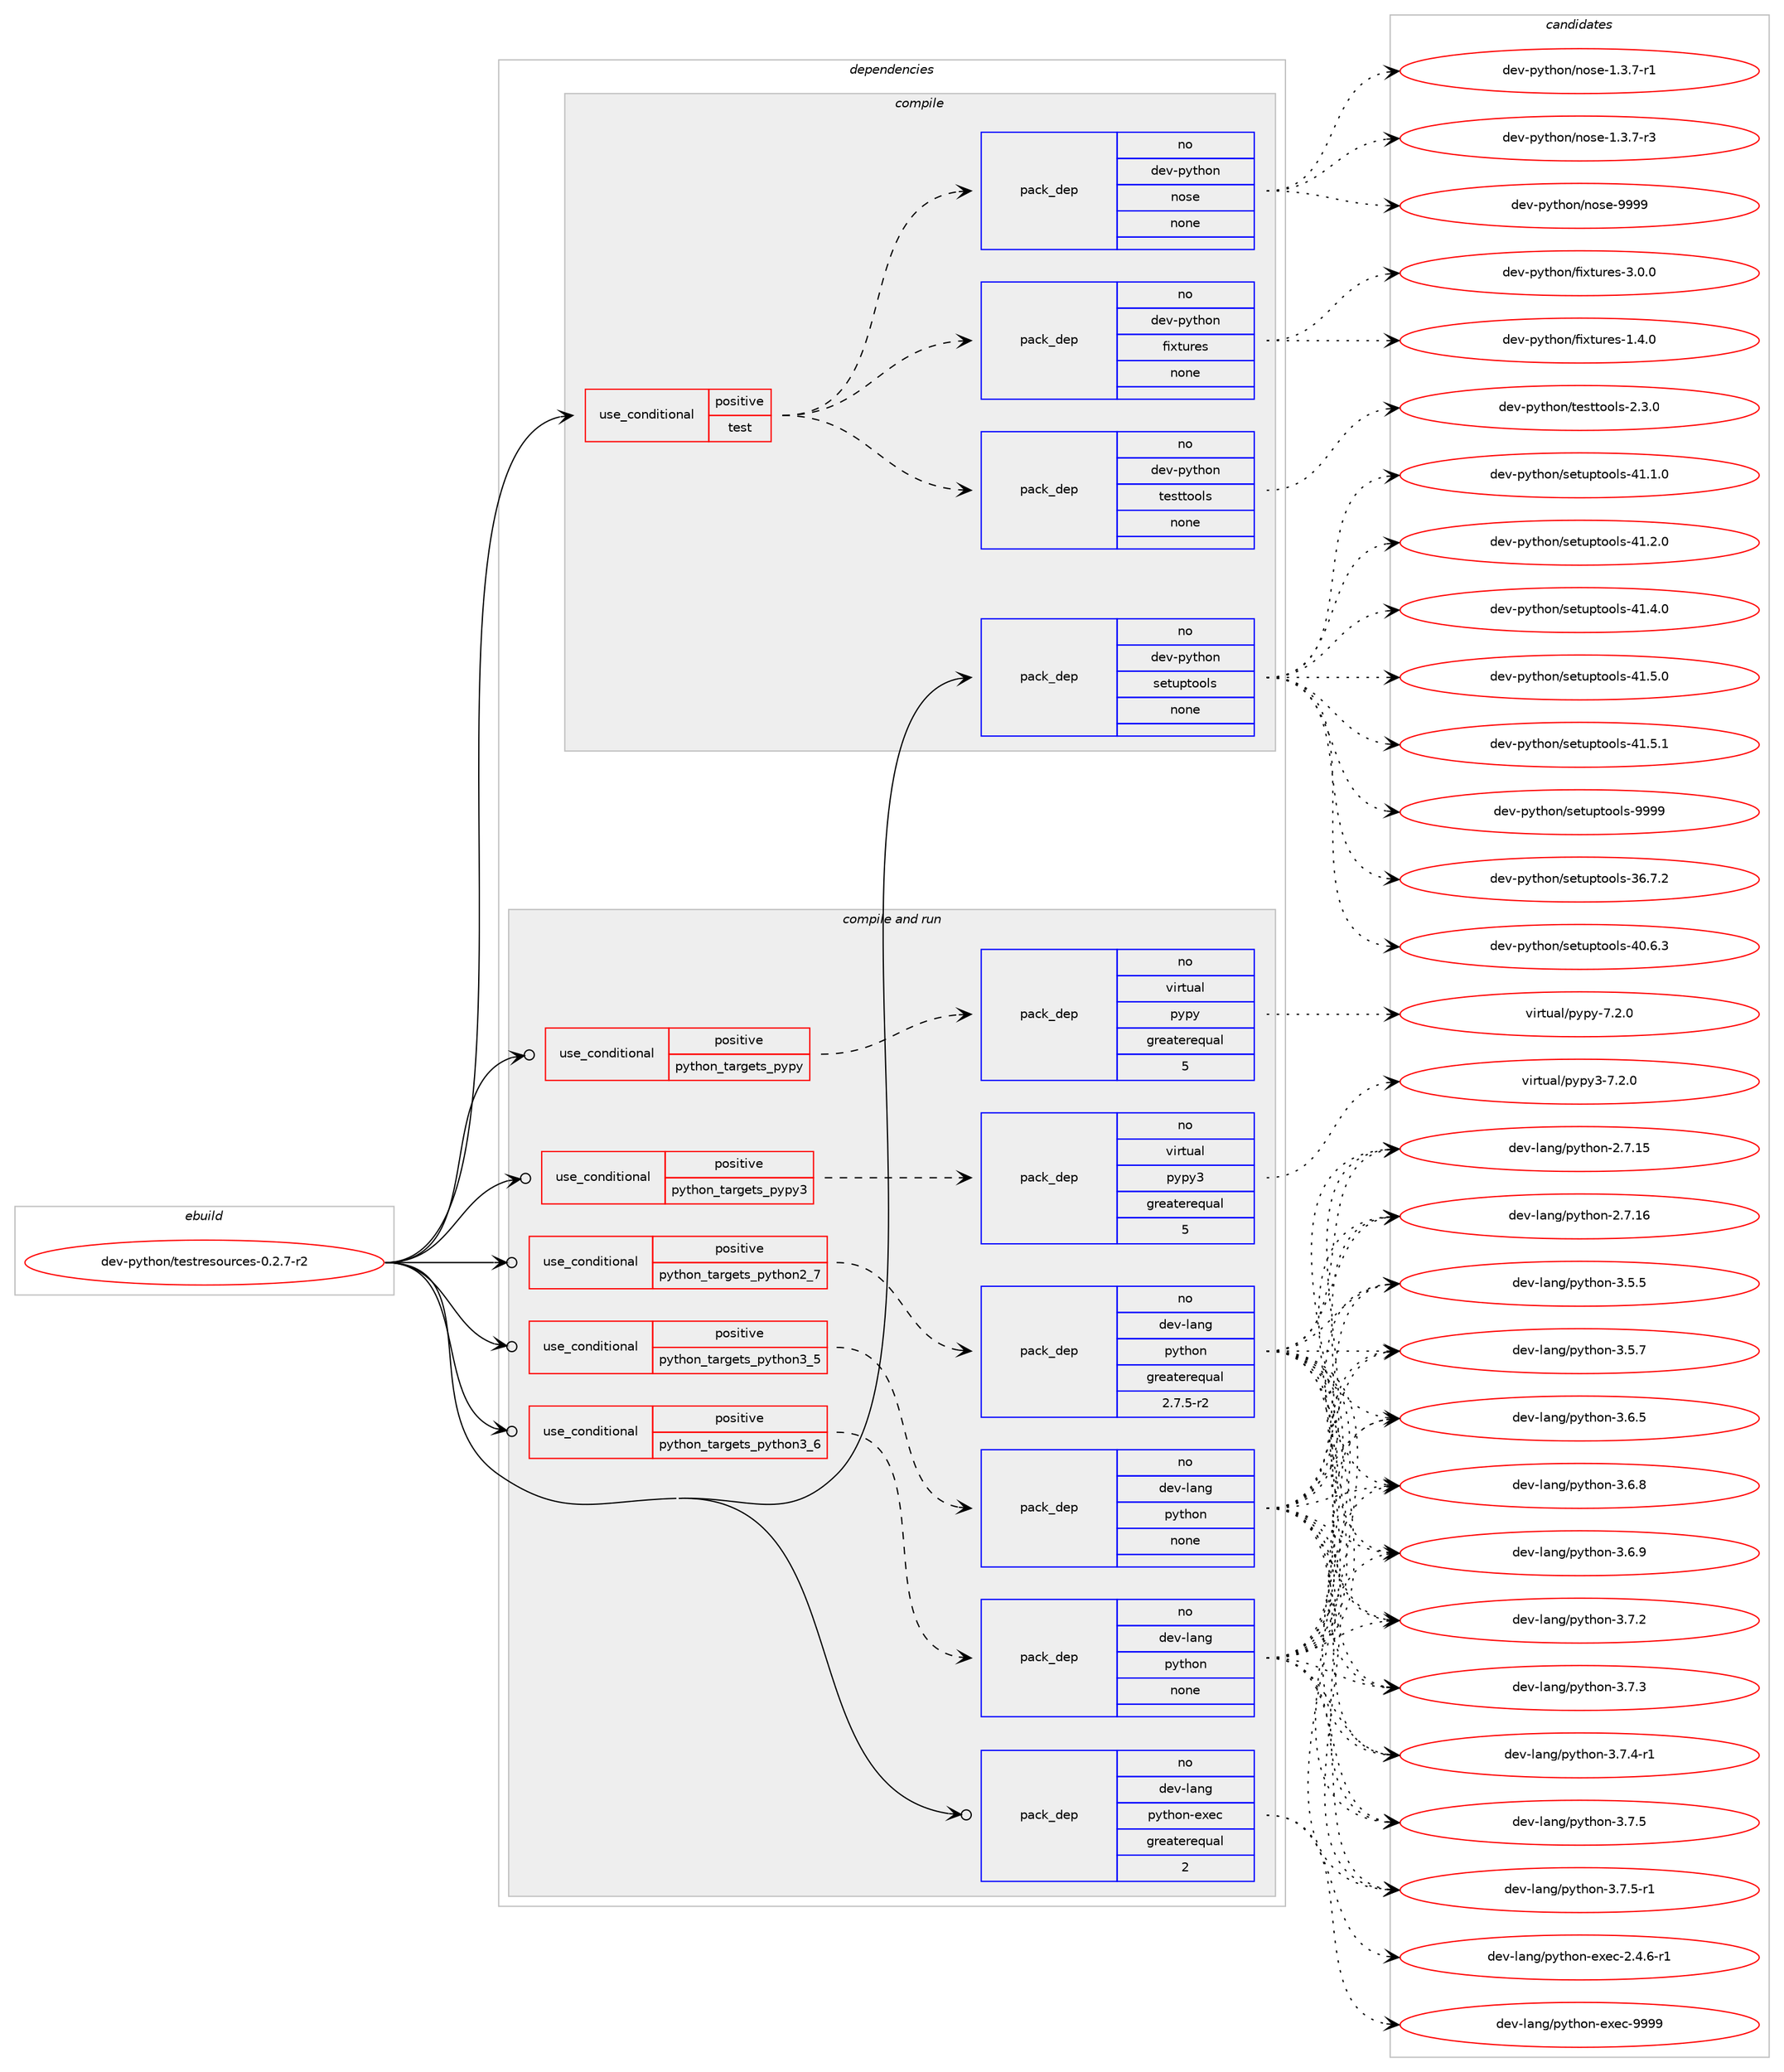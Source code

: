 digraph prolog {

# *************
# Graph options
# *************

newrank=true;
concentrate=true;
compound=true;
graph [rankdir=LR,fontname=Helvetica,fontsize=10,ranksep=1.5];#, ranksep=2.5, nodesep=0.2];
edge  [arrowhead=vee];
node  [fontname=Helvetica,fontsize=10];

# **********
# The ebuild
# **********

subgraph cluster_leftcol {
color=gray;
rank=same;
label=<<i>ebuild</i>>;
id [label="dev-python/testresources-0.2.7-r2", color=red, width=4, href="../dev-python/testresources-0.2.7-r2.svg"];
}

# ****************
# The dependencies
# ****************

subgraph cluster_midcol {
color=gray;
label=<<i>dependencies</i>>;
subgraph cluster_compile {
fillcolor="#eeeeee";
style=filled;
label=<<i>compile</i>>;
subgraph cond150408 {
dependency640562 [label=<<TABLE BORDER="0" CELLBORDER="1" CELLSPACING="0" CELLPADDING="4"><TR><TD ROWSPAN="3" CELLPADDING="10">use_conditional</TD></TR><TR><TD>positive</TD></TR><TR><TD>test</TD></TR></TABLE>>, shape=none, color=red];
subgraph pack478272 {
dependency640563 [label=<<TABLE BORDER="0" CELLBORDER="1" CELLSPACING="0" CELLPADDING="4" WIDTH="220"><TR><TD ROWSPAN="6" CELLPADDING="30">pack_dep</TD></TR><TR><TD WIDTH="110">no</TD></TR><TR><TD>dev-python</TD></TR><TR><TD>nose</TD></TR><TR><TD>none</TD></TR><TR><TD></TD></TR></TABLE>>, shape=none, color=blue];
}
dependency640562:e -> dependency640563:w [weight=20,style="dashed",arrowhead="vee"];
subgraph pack478273 {
dependency640564 [label=<<TABLE BORDER="0" CELLBORDER="1" CELLSPACING="0" CELLPADDING="4" WIDTH="220"><TR><TD ROWSPAN="6" CELLPADDING="30">pack_dep</TD></TR><TR><TD WIDTH="110">no</TD></TR><TR><TD>dev-python</TD></TR><TR><TD>testtools</TD></TR><TR><TD>none</TD></TR><TR><TD></TD></TR></TABLE>>, shape=none, color=blue];
}
dependency640562:e -> dependency640564:w [weight=20,style="dashed",arrowhead="vee"];
subgraph pack478274 {
dependency640565 [label=<<TABLE BORDER="0" CELLBORDER="1" CELLSPACING="0" CELLPADDING="4" WIDTH="220"><TR><TD ROWSPAN="6" CELLPADDING="30">pack_dep</TD></TR><TR><TD WIDTH="110">no</TD></TR><TR><TD>dev-python</TD></TR><TR><TD>fixtures</TD></TR><TR><TD>none</TD></TR><TR><TD></TD></TR></TABLE>>, shape=none, color=blue];
}
dependency640562:e -> dependency640565:w [weight=20,style="dashed",arrowhead="vee"];
}
id:e -> dependency640562:w [weight=20,style="solid",arrowhead="vee"];
subgraph pack478275 {
dependency640566 [label=<<TABLE BORDER="0" CELLBORDER="1" CELLSPACING="0" CELLPADDING="4" WIDTH="220"><TR><TD ROWSPAN="6" CELLPADDING="30">pack_dep</TD></TR><TR><TD WIDTH="110">no</TD></TR><TR><TD>dev-python</TD></TR><TR><TD>setuptools</TD></TR><TR><TD>none</TD></TR><TR><TD></TD></TR></TABLE>>, shape=none, color=blue];
}
id:e -> dependency640566:w [weight=20,style="solid",arrowhead="vee"];
}
subgraph cluster_compileandrun {
fillcolor="#eeeeee";
style=filled;
label=<<i>compile and run</i>>;
subgraph cond150409 {
dependency640567 [label=<<TABLE BORDER="0" CELLBORDER="1" CELLSPACING="0" CELLPADDING="4"><TR><TD ROWSPAN="3" CELLPADDING="10">use_conditional</TD></TR><TR><TD>positive</TD></TR><TR><TD>python_targets_pypy</TD></TR></TABLE>>, shape=none, color=red];
subgraph pack478276 {
dependency640568 [label=<<TABLE BORDER="0" CELLBORDER="1" CELLSPACING="0" CELLPADDING="4" WIDTH="220"><TR><TD ROWSPAN="6" CELLPADDING="30">pack_dep</TD></TR><TR><TD WIDTH="110">no</TD></TR><TR><TD>virtual</TD></TR><TR><TD>pypy</TD></TR><TR><TD>greaterequal</TD></TR><TR><TD>5</TD></TR></TABLE>>, shape=none, color=blue];
}
dependency640567:e -> dependency640568:w [weight=20,style="dashed",arrowhead="vee"];
}
id:e -> dependency640567:w [weight=20,style="solid",arrowhead="odotvee"];
subgraph cond150410 {
dependency640569 [label=<<TABLE BORDER="0" CELLBORDER="1" CELLSPACING="0" CELLPADDING="4"><TR><TD ROWSPAN="3" CELLPADDING="10">use_conditional</TD></TR><TR><TD>positive</TD></TR><TR><TD>python_targets_pypy3</TD></TR></TABLE>>, shape=none, color=red];
subgraph pack478277 {
dependency640570 [label=<<TABLE BORDER="0" CELLBORDER="1" CELLSPACING="0" CELLPADDING="4" WIDTH="220"><TR><TD ROWSPAN="6" CELLPADDING="30">pack_dep</TD></TR><TR><TD WIDTH="110">no</TD></TR><TR><TD>virtual</TD></TR><TR><TD>pypy3</TD></TR><TR><TD>greaterequal</TD></TR><TR><TD>5</TD></TR></TABLE>>, shape=none, color=blue];
}
dependency640569:e -> dependency640570:w [weight=20,style="dashed",arrowhead="vee"];
}
id:e -> dependency640569:w [weight=20,style="solid",arrowhead="odotvee"];
subgraph cond150411 {
dependency640571 [label=<<TABLE BORDER="0" CELLBORDER="1" CELLSPACING="0" CELLPADDING="4"><TR><TD ROWSPAN="3" CELLPADDING="10">use_conditional</TD></TR><TR><TD>positive</TD></TR><TR><TD>python_targets_python2_7</TD></TR></TABLE>>, shape=none, color=red];
subgraph pack478278 {
dependency640572 [label=<<TABLE BORDER="0" CELLBORDER="1" CELLSPACING="0" CELLPADDING="4" WIDTH="220"><TR><TD ROWSPAN="6" CELLPADDING="30">pack_dep</TD></TR><TR><TD WIDTH="110">no</TD></TR><TR><TD>dev-lang</TD></TR><TR><TD>python</TD></TR><TR><TD>greaterequal</TD></TR><TR><TD>2.7.5-r2</TD></TR></TABLE>>, shape=none, color=blue];
}
dependency640571:e -> dependency640572:w [weight=20,style="dashed",arrowhead="vee"];
}
id:e -> dependency640571:w [weight=20,style="solid",arrowhead="odotvee"];
subgraph cond150412 {
dependency640573 [label=<<TABLE BORDER="0" CELLBORDER="1" CELLSPACING="0" CELLPADDING="4"><TR><TD ROWSPAN="3" CELLPADDING="10">use_conditional</TD></TR><TR><TD>positive</TD></TR><TR><TD>python_targets_python3_5</TD></TR></TABLE>>, shape=none, color=red];
subgraph pack478279 {
dependency640574 [label=<<TABLE BORDER="0" CELLBORDER="1" CELLSPACING="0" CELLPADDING="4" WIDTH="220"><TR><TD ROWSPAN="6" CELLPADDING="30">pack_dep</TD></TR><TR><TD WIDTH="110">no</TD></TR><TR><TD>dev-lang</TD></TR><TR><TD>python</TD></TR><TR><TD>none</TD></TR><TR><TD></TD></TR></TABLE>>, shape=none, color=blue];
}
dependency640573:e -> dependency640574:w [weight=20,style="dashed",arrowhead="vee"];
}
id:e -> dependency640573:w [weight=20,style="solid",arrowhead="odotvee"];
subgraph cond150413 {
dependency640575 [label=<<TABLE BORDER="0" CELLBORDER="1" CELLSPACING="0" CELLPADDING="4"><TR><TD ROWSPAN="3" CELLPADDING="10">use_conditional</TD></TR><TR><TD>positive</TD></TR><TR><TD>python_targets_python3_6</TD></TR></TABLE>>, shape=none, color=red];
subgraph pack478280 {
dependency640576 [label=<<TABLE BORDER="0" CELLBORDER="1" CELLSPACING="0" CELLPADDING="4" WIDTH="220"><TR><TD ROWSPAN="6" CELLPADDING="30">pack_dep</TD></TR><TR><TD WIDTH="110">no</TD></TR><TR><TD>dev-lang</TD></TR><TR><TD>python</TD></TR><TR><TD>none</TD></TR><TR><TD></TD></TR></TABLE>>, shape=none, color=blue];
}
dependency640575:e -> dependency640576:w [weight=20,style="dashed",arrowhead="vee"];
}
id:e -> dependency640575:w [weight=20,style="solid",arrowhead="odotvee"];
subgraph pack478281 {
dependency640577 [label=<<TABLE BORDER="0" CELLBORDER="1" CELLSPACING="0" CELLPADDING="4" WIDTH="220"><TR><TD ROWSPAN="6" CELLPADDING="30">pack_dep</TD></TR><TR><TD WIDTH="110">no</TD></TR><TR><TD>dev-lang</TD></TR><TR><TD>python-exec</TD></TR><TR><TD>greaterequal</TD></TR><TR><TD>2</TD></TR></TABLE>>, shape=none, color=blue];
}
id:e -> dependency640577:w [weight=20,style="solid",arrowhead="odotvee"];
}
subgraph cluster_run {
fillcolor="#eeeeee";
style=filled;
label=<<i>run</i>>;
}
}

# **************
# The candidates
# **************

subgraph cluster_choices {
rank=same;
color=gray;
label=<<i>candidates</i>>;

subgraph choice478272 {
color=black;
nodesep=1;
choice10010111845112121116104111110471101111151014549465146554511449 [label="dev-python/nose-1.3.7-r1", color=red, width=4,href="../dev-python/nose-1.3.7-r1.svg"];
choice10010111845112121116104111110471101111151014549465146554511451 [label="dev-python/nose-1.3.7-r3", color=red, width=4,href="../dev-python/nose-1.3.7-r3.svg"];
choice10010111845112121116104111110471101111151014557575757 [label="dev-python/nose-9999", color=red, width=4,href="../dev-python/nose-9999.svg"];
dependency640563:e -> choice10010111845112121116104111110471101111151014549465146554511449:w [style=dotted,weight="100"];
dependency640563:e -> choice10010111845112121116104111110471101111151014549465146554511451:w [style=dotted,weight="100"];
dependency640563:e -> choice10010111845112121116104111110471101111151014557575757:w [style=dotted,weight="100"];
}
subgraph choice478273 {
color=black;
nodesep=1;
choice1001011184511212111610411111047116101115116116111111108115455046514648 [label="dev-python/testtools-2.3.0", color=red, width=4,href="../dev-python/testtools-2.3.0.svg"];
dependency640564:e -> choice1001011184511212111610411111047116101115116116111111108115455046514648:w [style=dotted,weight="100"];
}
subgraph choice478274 {
color=black;
nodesep=1;
choice1001011184511212111610411111047102105120116117114101115454946524648 [label="dev-python/fixtures-1.4.0", color=red, width=4,href="../dev-python/fixtures-1.4.0.svg"];
choice1001011184511212111610411111047102105120116117114101115455146484648 [label="dev-python/fixtures-3.0.0", color=red, width=4,href="../dev-python/fixtures-3.0.0.svg"];
dependency640565:e -> choice1001011184511212111610411111047102105120116117114101115454946524648:w [style=dotted,weight="100"];
dependency640565:e -> choice1001011184511212111610411111047102105120116117114101115455146484648:w [style=dotted,weight="100"];
}
subgraph choice478275 {
color=black;
nodesep=1;
choice100101118451121211161041111104711510111611711211611111110811545515446554650 [label="dev-python/setuptools-36.7.2", color=red, width=4,href="../dev-python/setuptools-36.7.2.svg"];
choice100101118451121211161041111104711510111611711211611111110811545524846544651 [label="dev-python/setuptools-40.6.3", color=red, width=4,href="../dev-python/setuptools-40.6.3.svg"];
choice100101118451121211161041111104711510111611711211611111110811545524946494648 [label="dev-python/setuptools-41.1.0", color=red, width=4,href="../dev-python/setuptools-41.1.0.svg"];
choice100101118451121211161041111104711510111611711211611111110811545524946504648 [label="dev-python/setuptools-41.2.0", color=red, width=4,href="../dev-python/setuptools-41.2.0.svg"];
choice100101118451121211161041111104711510111611711211611111110811545524946524648 [label="dev-python/setuptools-41.4.0", color=red, width=4,href="../dev-python/setuptools-41.4.0.svg"];
choice100101118451121211161041111104711510111611711211611111110811545524946534648 [label="dev-python/setuptools-41.5.0", color=red, width=4,href="../dev-python/setuptools-41.5.0.svg"];
choice100101118451121211161041111104711510111611711211611111110811545524946534649 [label="dev-python/setuptools-41.5.1", color=red, width=4,href="../dev-python/setuptools-41.5.1.svg"];
choice10010111845112121116104111110471151011161171121161111111081154557575757 [label="dev-python/setuptools-9999", color=red, width=4,href="../dev-python/setuptools-9999.svg"];
dependency640566:e -> choice100101118451121211161041111104711510111611711211611111110811545515446554650:w [style=dotted,weight="100"];
dependency640566:e -> choice100101118451121211161041111104711510111611711211611111110811545524846544651:w [style=dotted,weight="100"];
dependency640566:e -> choice100101118451121211161041111104711510111611711211611111110811545524946494648:w [style=dotted,weight="100"];
dependency640566:e -> choice100101118451121211161041111104711510111611711211611111110811545524946504648:w [style=dotted,weight="100"];
dependency640566:e -> choice100101118451121211161041111104711510111611711211611111110811545524946524648:w [style=dotted,weight="100"];
dependency640566:e -> choice100101118451121211161041111104711510111611711211611111110811545524946534648:w [style=dotted,weight="100"];
dependency640566:e -> choice100101118451121211161041111104711510111611711211611111110811545524946534649:w [style=dotted,weight="100"];
dependency640566:e -> choice10010111845112121116104111110471151011161171121161111111081154557575757:w [style=dotted,weight="100"];
}
subgraph choice478276 {
color=black;
nodesep=1;
choice1181051141161179710847112121112121455546504648 [label="virtual/pypy-7.2.0", color=red, width=4,href="../virtual/pypy-7.2.0.svg"];
dependency640568:e -> choice1181051141161179710847112121112121455546504648:w [style=dotted,weight="100"];
}
subgraph choice478277 {
color=black;
nodesep=1;
choice118105114116117971084711212111212151455546504648 [label="virtual/pypy3-7.2.0", color=red, width=4,href="../virtual/pypy3-7.2.0.svg"];
dependency640570:e -> choice118105114116117971084711212111212151455546504648:w [style=dotted,weight="100"];
}
subgraph choice478278 {
color=black;
nodesep=1;
choice10010111845108971101034711212111610411111045504655464953 [label="dev-lang/python-2.7.15", color=red, width=4,href="../dev-lang/python-2.7.15.svg"];
choice10010111845108971101034711212111610411111045504655464954 [label="dev-lang/python-2.7.16", color=red, width=4,href="../dev-lang/python-2.7.16.svg"];
choice100101118451089711010347112121116104111110455146534653 [label="dev-lang/python-3.5.5", color=red, width=4,href="../dev-lang/python-3.5.5.svg"];
choice100101118451089711010347112121116104111110455146534655 [label="dev-lang/python-3.5.7", color=red, width=4,href="../dev-lang/python-3.5.7.svg"];
choice100101118451089711010347112121116104111110455146544653 [label="dev-lang/python-3.6.5", color=red, width=4,href="../dev-lang/python-3.6.5.svg"];
choice100101118451089711010347112121116104111110455146544656 [label="dev-lang/python-3.6.8", color=red, width=4,href="../dev-lang/python-3.6.8.svg"];
choice100101118451089711010347112121116104111110455146544657 [label="dev-lang/python-3.6.9", color=red, width=4,href="../dev-lang/python-3.6.9.svg"];
choice100101118451089711010347112121116104111110455146554650 [label="dev-lang/python-3.7.2", color=red, width=4,href="../dev-lang/python-3.7.2.svg"];
choice100101118451089711010347112121116104111110455146554651 [label="dev-lang/python-3.7.3", color=red, width=4,href="../dev-lang/python-3.7.3.svg"];
choice1001011184510897110103471121211161041111104551465546524511449 [label="dev-lang/python-3.7.4-r1", color=red, width=4,href="../dev-lang/python-3.7.4-r1.svg"];
choice100101118451089711010347112121116104111110455146554653 [label="dev-lang/python-3.7.5", color=red, width=4,href="../dev-lang/python-3.7.5.svg"];
choice1001011184510897110103471121211161041111104551465546534511449 [label="dev-lang/python-3.7.5-r1", color=red, width=4,href="../dev-lang/python-3.7.5-r1.svg"];
dependency640572:e -> choice10010111845108971101034711212111610411111045504655464953:w [style=dotted,weight="100"];
dependency640572:e -> choice10010111845108971101034711212111610411111045504655464954:w [style=dotted,weight="100"];
dependency640572:e -> choice100101118451089711010347112121116104111110455146534653:w [style=dotted,weight="100"];
dependency640572:e -> choice100101118451089711010347112121116104111110455146534655:w [style=dotted,weight="100"];
dependency640572:e -> choice100101118451089711010347112121116104111110455146544653:w [style=dotted,weight="100"];
dependency640572:e -> choice100101118451089711010347112121116104111110455146544656:w [style=dotted,weight="100"];
dependency640572:e -> choice100101118451089711010347112121116104111110455146544657:w [style=dotted,weight="100"];
dependency640572:e -> choice100101118451089711010347112121116104111110455146554650:w [style=dotted,weight="100"];
dependency640572:e -> choice100101118451089711010347112121116104111110455146554651:w [style=dotted,weight="100"];
dependency640572:e -> choice1001011184510897110103471121211161041111104551465546524511449:w [style=dotted,weight="100"];
dependency640572:e -> choice100101118451089711010347112121116104111110455146554653:w [style=dotted,weight="100"];
dependency640572:e -> choice1001011184510897110103471121211161041111104551465546534511449:w [style=dotted,weight="100"];
}
subgraph choice478279 {
color=black;
nodesep=1;
choice10010111845108971101034711212111610411111045504655464953 [label="dev-lang/python-2.7.15", color=red, width=4,href="../dev-lang/python-2.7.15.svg"];
choice10010111845108971101034711212111610411111045504655464954 [label="dev-lang/python-2.7.16", color=red, width=4,href="../dev-lang/python-2.7.16.svg"];
choice100101118451089711010347112121116104111110455146534653 [label="dev-lang/python-3.5.5", color=red, width=4,href="../dev-lang/python-3.5.5.svg"];
choice100101118451089711010347112121116104111110455146534655 [label="dev-lang/python-3.5.7", color=red, width=4,href="../dev-lang/python-3.5.7.svg"];
choice100101118451089711010347112121116104111110455146544653 [label="dev-lang/python-3.6.5", color=red, width=4,href="../dev-lang/python-3.6.5.svg"];
choice100101118451089711010347112121116104111110455146544656 [label="dev-lang/python-3.6.8", color=red, width=4,href="../dev-lang/python-3.6.8.svg"];
choice100101118451089711010347112121116104111110455146544657 [label="dev-lang/python-3.6.9", color=red, width=4,href="../dev-lang/python-3.6.9.svg"];
choice100101118451089711010347112121116104111110455146554650 [label="dev-lang/python-3.7.2", color=red, width=4,href="../dev-lang/python-3.7.2.svg"];
choice100101118451089711010347112121116104111110455146554651 [label="dev-lang/python-3.7.3", color=red, width=4,href="../dev-lang/python-3.7.3.svg"];
choice1001011184510897110103471121211161041111104551465546524511449 [label="dev-lang/python-3.7.4-r1", color=red, width=4,href="../dev-lang/python-3.7.4-r1.svg"];
choice100101118451089711010347112121116104111110455146554653 [label="dev-lang/python-3.7.5", color=red, width=4,href="../dev-lang/python-3.7.5.svg"];
choice1001011184510897110103471121211161041111104551465546534511449 [label="dev-lang/python-3.7.5-r1", color=red, width=4,href="../dev-lang/python-3.7.5-r1.svg"];
dependency640574:e -> choice10010111845108971101034711212111610411111045504655464953:w [style=dotted,weight="100"];
dependency640574:e -> choice10010111845108971101034711212111610411111045504655464954:w [style=dotted,weight="100"];
dependency640574:e -> choice100101118451089711010347112121116104111110455146534653:w [style=dotted,weight="100"];
dependency640574:e -> choice100101118451089711010347112121116104111110455146534655:w [style=dotted,weight="100"];
dependency640574:e -> choice100101118451089711010347112121116104111110455146544653:w [style=dotted,weight="100"];
dependency640574:e -> choice100101118451089711010347112121116104111110455146544656:w [style=dotted,weight="100"];
dependency640574:e -> choice100101118451089711010347112121116104111110455146544657:w [style=dotted,weight="100"];
dependency640574:e -> choice100101118451089711010347112121116104111110455146554650:w [style=dotted,weight="100"];
dependency640574:e -> choice100101118451089711010347112121116104111110455146554651:w [style=dotted,weight="100"];
dependency640574:e -> choice1001011184510897110103471121211161041111104551465546524511449:w [style=dotted,weight="100"];
dependency640574:e -> choice100101118451089711010347112121116104111110455146554653:w [style=dotted,weight="100"];
dependency640574:e -> choice1001011184510897110103471121211161041111104551465546534511449:w [style=dotted,weight="100"];
}
subgraph choice478280 {
color=black;
nodesep=1;
choice10010111845108971101034711212111610411111045504655464953 [label="dev-lang/python-2.7.15", color=red, width=4,href="../dev-lang/python-2.7.15.svg"];
choice10010111845108971101034711212111610411111045504655464954 [label="dev-lang/python-2.7.16", color=red, width=4,href="../dev-lang/python-2.7.16.svg"];
choice100101118451089711010347112121116104111110455146534653 [label="dev-lang/python-3.5.5", color=red, width=4,href="../dev-lang/python-3.5.5.svg"];
choice100101118451089711010347112121116104111110455146534655 [label="dev-lang/python-3.5.7", color=red, width=4,href="../dev-lang/python-3.5.7.svg"];
choice100101118451089711010347112121116104111110455146544653 [label="dev-lang/python-3.6.5", color=red, width=4,href="../dev-lang/python-3.6.5.svg"];
choice100101118451089711010347112121116104111110455146544656 [label="dev-lang/python-3.6.8", color=red, width=4,href="../dev-lang/python-3.6.8.svg"];
choice100101118451089711010347112121116104111110455146544657 [label="dev-lang/python-3.6.9", color=red, width=4,href="../dev-lang/python-3.6.9.svg"];
choice100101118451089711010347112121116104111110455146554650 [label="dev-lang/python-3.7.2", color=red, width=4,href="../dev-lang/python-3.7.2.svg"];
choice100101118451089711010347112121116104111110455146554651 [label="dev-lang/python-3.7.3", color=red, width=4,href="../dev-lang/python-3.7.3.svg"];
choice1001011184510897110103471121211161041111104551465546524511449 [label="dev-lang/python-3.7.4-r1", color=red, width=4,href="../dev-lang/python-3.7.4-r1.svg"];
choice100101118451089711010347112121116104111110455146554653 [label="dev-lang/python-3.7.5", color=red, width=4,href="../dev-lang/python-3.7.5.svg"];
choice1001011184510897110103471121211161041111104551465546534511449 [label="dev-lang/python-3.7.5-r1", color=red, width=4,href="../dev-lang/python-3.7.5-r1.svg"];
dependency640576:e -> choice10010111845108971101034711212111610411111045504655464953:w [style=dotted,weight="100"];
dependency640576:e -> choice10010111845108971101034711212111610411111045504655464954:w [style=dotted,weight="100"];
dependency640576:e -> choice100101118451089711010347112121116104111110455146534653:w [style=dotted,weight="100"];
dependency640576:e -> choice100101118451089711010347112121116104111110455146534655:w [style=dotted,weight="100"];
dependency640576:e -> choice100101118451089711010347112121116104111110455146544653:w [style=dotted,weight="100"];
dependency640576:e -> choice100101118451089711010347112121116104111110455146544656:w [style=dotted,weight="100"];
dependency640576:e -> choice100101118451089711010347112121116104111110455146544657:w [style=dotted,weight="100"];
dependency640576:e -> choice100101118451089711010347112121116104111110455146554650:w [style=dotted,weight="100"];
dependency640576:e -> choice100101118451089711010347112121116104111110455146554651:w [style=dotted,weight="100"];
dependency640576:e -> choice1001011184510897110103471121211161041111104551465546524511449:w [style=dotted,weight="100"];
dependency640576:e -> choice100101118451089711010347112121116104111110455146554653:w [style=dotted,weight="100"];
dependency640576:e -> choice1001011184510897110103471121211161041111104551465546534511449:w [style=dotted,weight="100"];
}
subgraph choice478281 {
color=black;
nodesep=1;
choice10010111845108971101034711212111610411111045101120101994550465246544511449 [label="dev-lang/python-exec-2.4.6-r1", color=red, width=4,href="../dev-lang/python-exec-2.4.6-r1.svg"];
choice10010111845108971101034711212111610411111045101120101994557575757 [label="dev-lang/python-exec-9999", color=red, width=4,href="../dev-lang/python-exec-9999.svg"];
dependency640577:e -> choice10010111845108971101034711212111610411111045101120101994550465246544511449:w [style=dotted,weight="100"];
dependency640577:e -> choice10010111845108971101034711212111610411111045101120101994557575757:w [style=dotted,weight="100"];
}
}

}
